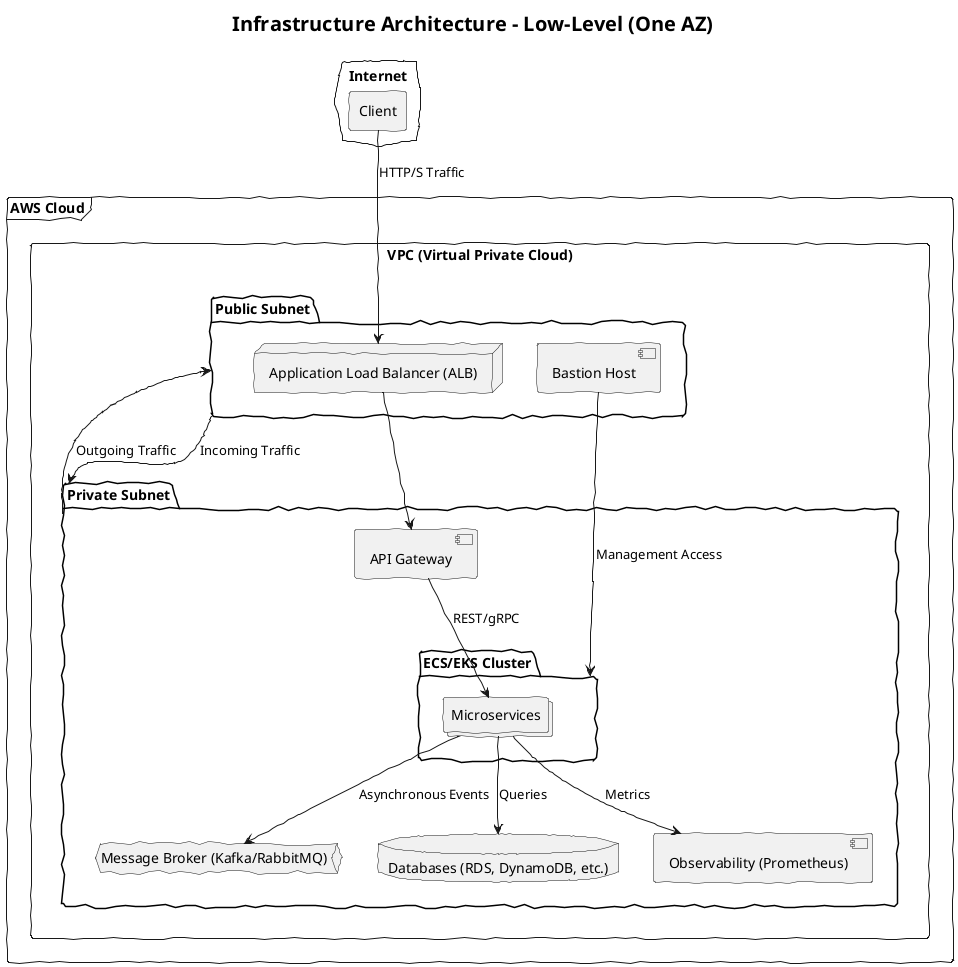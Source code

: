 @startuml low-level
skinparam handwritten true
skinparam titleFontSize 20

title Infrastructure Architecture - Low-Level (One AZ)

cloud "Internet" {
    agent "Client" as C
}

frame "AWS Cloud" {
    rectangle "VPC (Virtual Private Cloud)" as VPC {
        folder "Public Subnet" as PublicSubnet {
            node "Application Load Balancer (ALB)" as ALB
            component "Bastion Host" as Bastion
        }

        folder "Private Subnet" as PrivateSubnet {
            component "API Gateway" as AGW
            folder "ECS/EKS Cluster" as ECS {
                collections "Microservices" as MS
            }
            queue "Message Broker (Kafka/RabbitMQ)" as MQ
            database "Databases (RDS, DynamoDB, etc.)" as DB
            component "Observability (Prometheus)" as OBS
        }

        PublicSubnet --> PrivateSubnet : Incoming Traffic
        PrivateSubnet --> PublicSubnet : Outgoing Traffic
    }
}

C --> ALB : HTTP/S Traffic
ALB --> AGW
AGW --> MS : REST/gRPC
MS --> MQ : Asynchronous Events
MS --> DB : Queries
Bastion --> ECS : Management Access
MS --> OBS : Metrics
@enduml